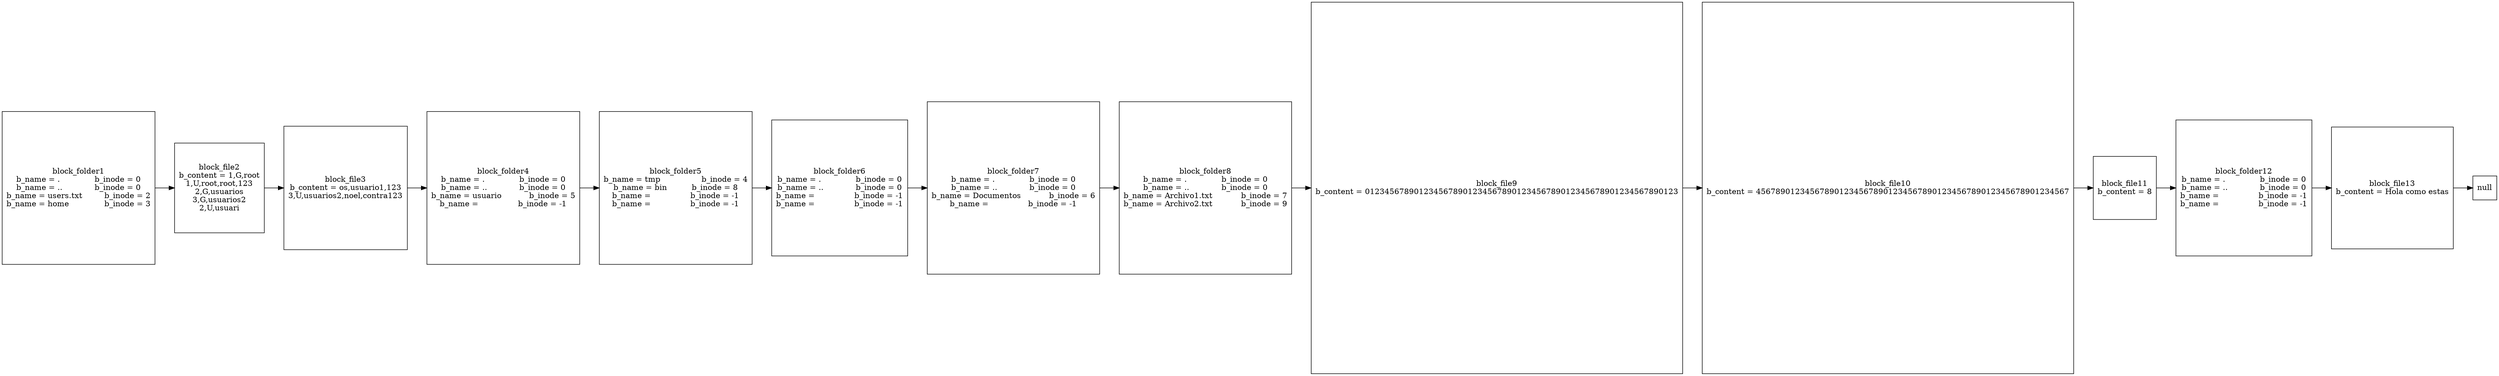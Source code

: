 digraph G{
node[shape=square]
rankdir=LR
block1[label="block_folder1
b_name = .		b_inode = 0
b_name = ..		b_inode = 0
b_name = users.txt		b_inode = 2
b_name = home		b_inode = 3"]
block5[label="block_folder5
b_name = tmp		b_inode = 4
b_name = bin		b_inode = 8
b_name = 		b_inode = -1
b_name = 		b_inode = -1"]
block4[label="block_folder4
b_name = .		b_inode = 0
b_name = ..		b_inode = 0
b_name = usuario		b_inode = 5
b_name = 		b_inode = -1"]
block6[label="block_folder6
b_name = .		b_inode = 0
b_name = ..		b_inode = 0
b_name = 		b_inode = -1
b_name = 		b_inode = -1"]
block7[label="block_folder7
b_name = .		b_inode = 0
b_name = ..		b_inode = 0
b_name = Documentos		b_inode = 6
b_name = 		b_inode = -1"]
block8[label="block_folder8
b_name = .		b_inode = 0
b_name = ..		b_inode = 0
b_name = Archivo1.txt		b_inode = 7
b_name = Archivo2.txt		b_inode = 9"]
block12[label="block_folder12
b_name = .		b_inode = 0
b_name = ..		b_inode = 0
b_name = 		b_inode = -1
b_name = 		b_inode = -1"]
block2[label="block_file2
b_content = 1,G,root
1,U,root,root,123
2,G,usuarios
3,G,usuarios2
2,U,usuari"]
block3[label="block_file3
b_content = os,usuario1,123
3,U,usuarios2,noel,contra123
"]
block9[label="block_file9
b_content = 0123456789012345678901234567890123456789012345678901234567890123"]
block10[label="block_file10
b_content = 4567890123456789012345678901234567890123456789012345678901234567"]
block11[label="block_file11
b_content = 8"]
block13[label="block_file13
b_content = Hola como estas"]
block1->block2->block3->block4->block5->block6->block7->block8->block9->block10->block11->block12->block13->null
}
